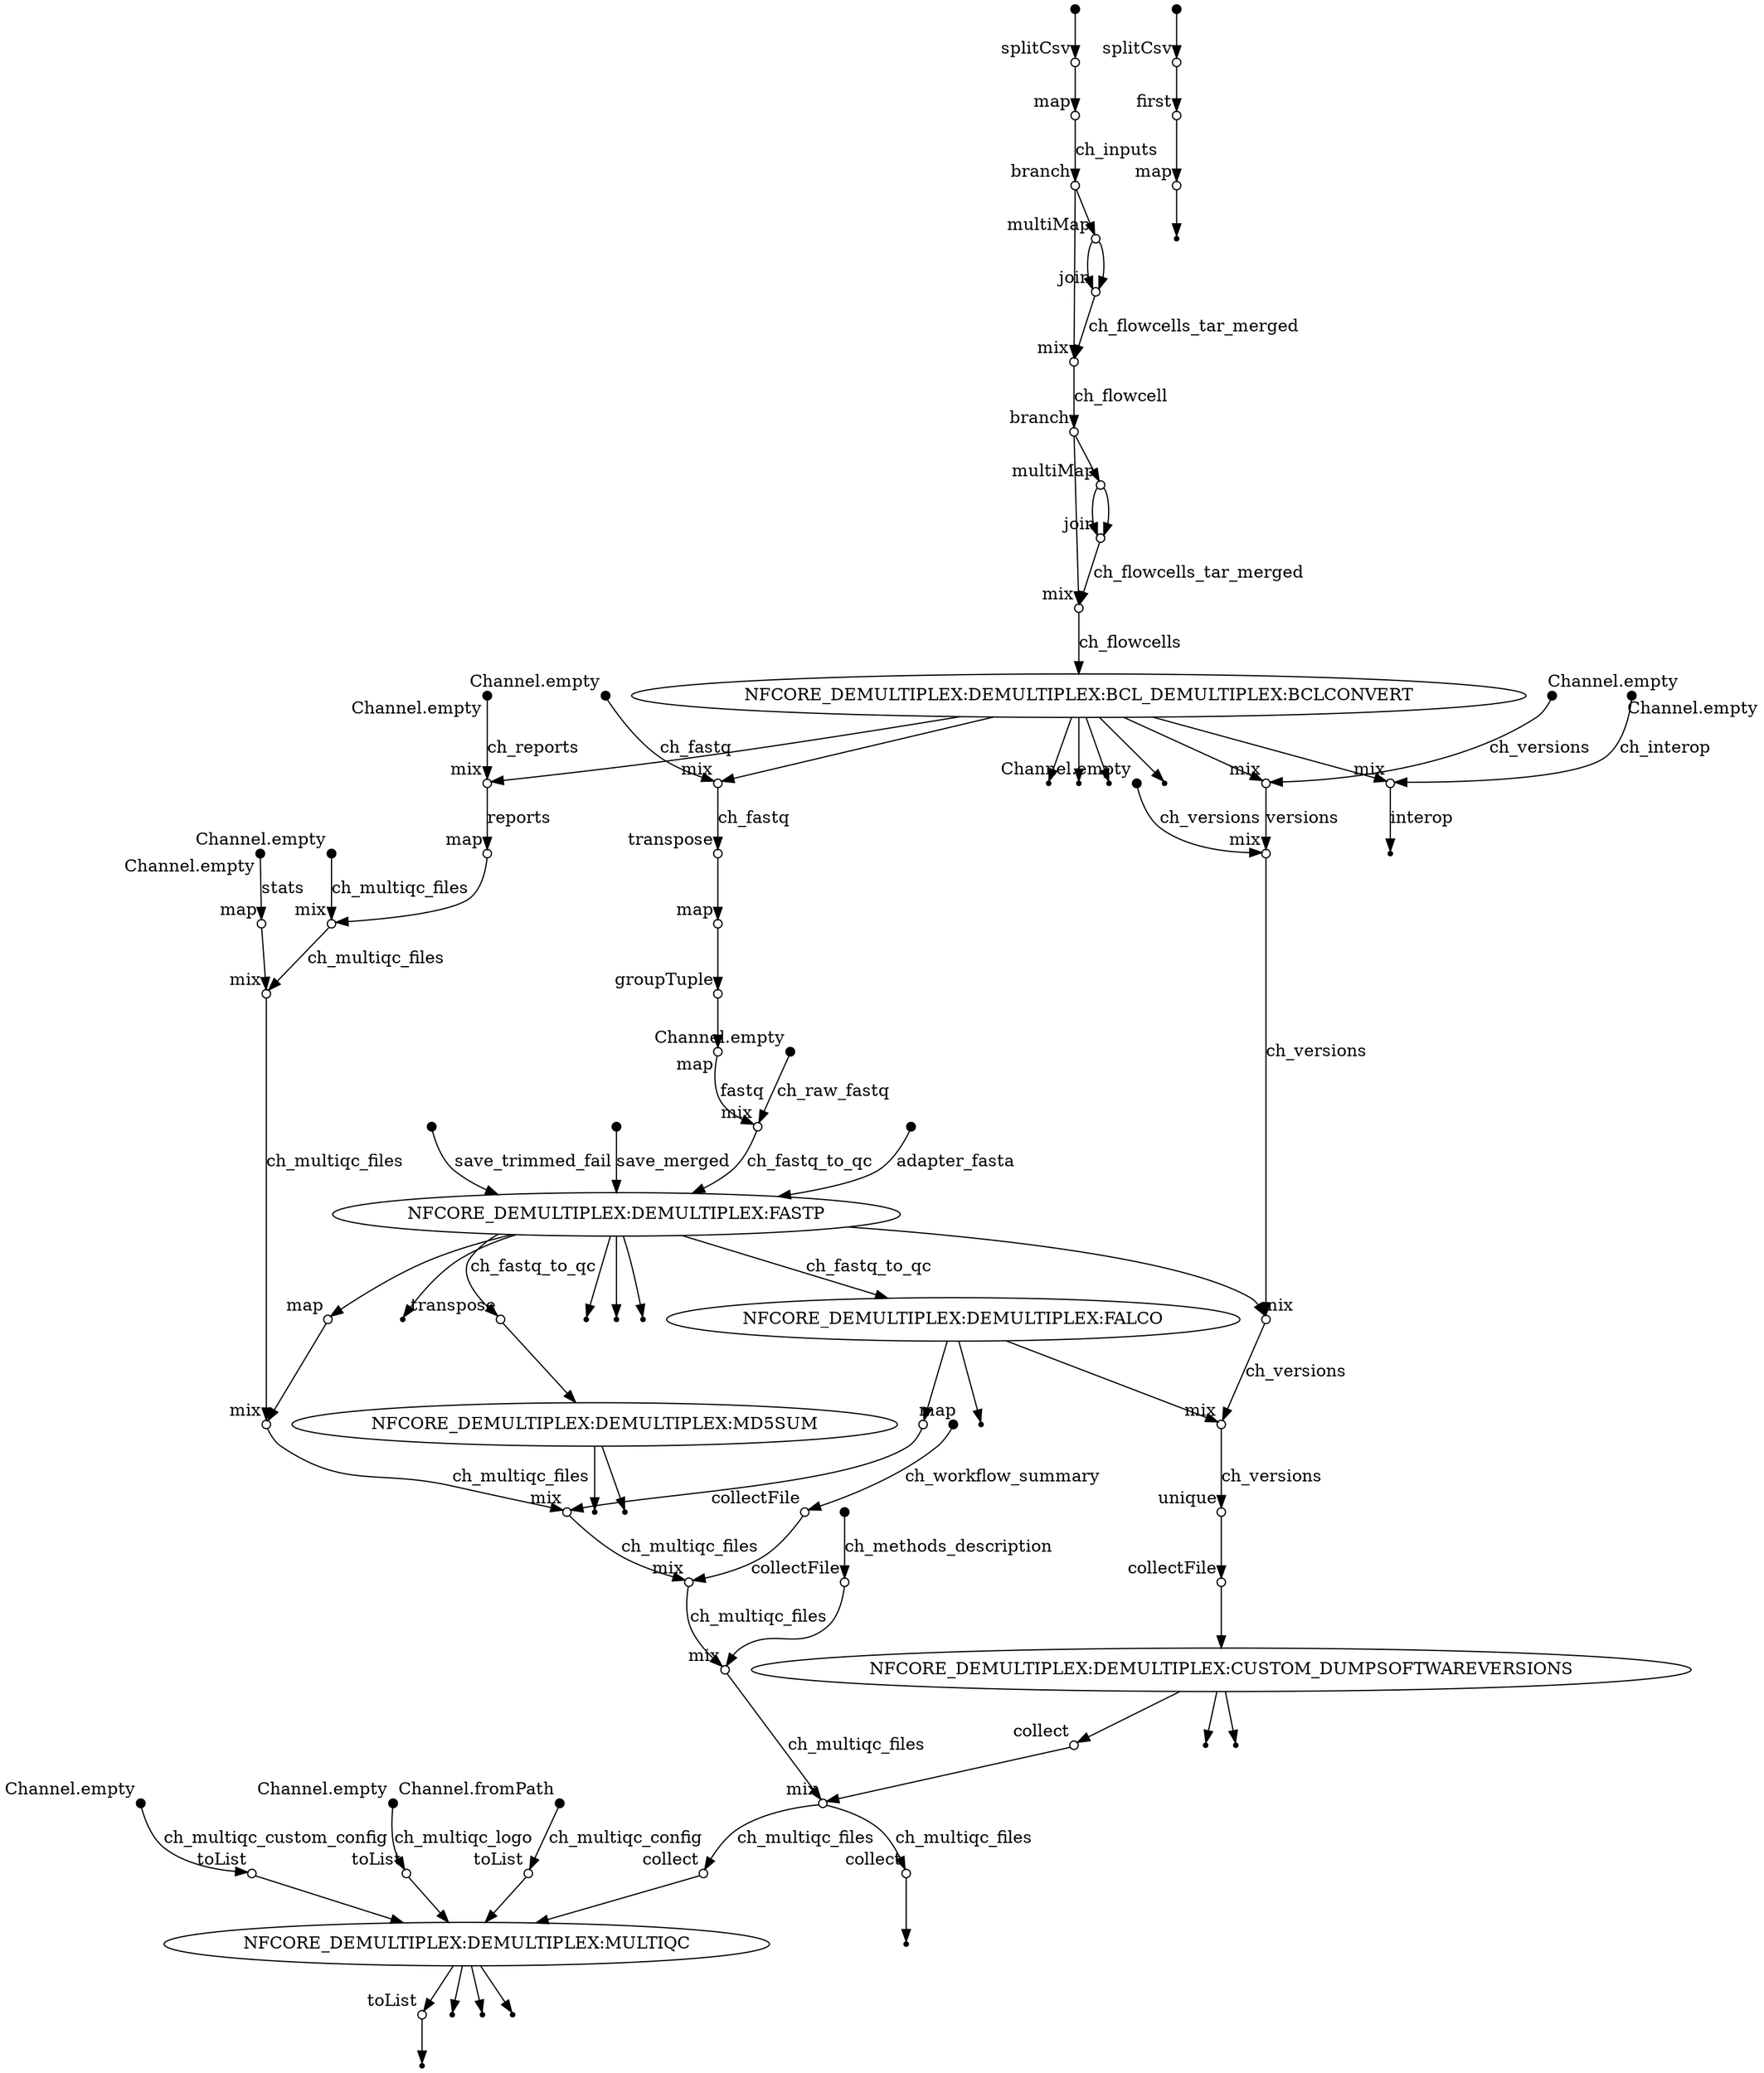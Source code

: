 digraph "demultiplex_dag" {
v0 [shape=point,label="",fixedsize=true,width=0.1,xlabel="Channel.fromPath"];
v83 [shape=circle,label="",fixedsize=true,width=0.1,xlabel="toList"];
v0 -> v83 [label="ch_multiqc_config"];

v1 [shape=point,label="",fixedsize=true,width=0.1,xlabel="Channel.empty"];
v84 [shape=circle,label="",fixedsize=true,width=0.1,xlabel="toList"];
v1 -> v84 [label="ch_multiqc_custom_config"];

v2 [shape=point,label="",fixedsize=true,width=0.1,xlabel="Channel.empty"];
v85 [shape=circle,label="",fixedsize=true,width=0.1,xlabel="toList"];
v2 -> v85 [label="ch_multiqc_logo"];

v3 [shape=point,label="",fixedsize=true,width=0.1,xlabel="Channel.empty"];
v46 [shape=circle,label="",fixedsize=true,width=0.1,xlabel="mix"];
v3 -> v46 [label="ch_versions"];

v4 [shape=point,label="",fixedsize=true,width=0.1,xlabel="Channel.empty"];
v43 [shape=circle,label="",fixedsize=true,width=0.1,xlabel="mix"];
v4 -> v43 [label="ch_multiqc_files"];

v5 [shape=point,label="",fixedsize=true,width=0.1];
v6 [shape=circle,label="",fixedsize=true,width=0.1,xlabel="splitCsv"];
v5 -> v6;

v6 [shape=circle,label="",fixedsize=true,width=0.1,xlabel="splitCsv"];
v7 [shape=circle,label="",fixedsize=true,width=0.1,xlabel="first"];
v6 -> v7;

v7 [shape=circle,label="",fixedsize=true,width=0.1,xlabel="first"];
v8 [shape=circle,label="",fixedsize=true,width=0.1,xlabel="map"];
v7 -> v8;

v8 [shape=circle,label="",fixedsize=true,width=0.1,xlabel="map"];
v9 [shape=point];
v8 -> v9;

v10 [shape=point,label="",fixedsize=true,width=0.1];
v11 [shape=circle,label="",fixedsize=true,width=0.1,xlabel="splitCsv"];
v10 -> v11;

v11 [shape=circle,label="",fixedsize=true,width=0.1,xlabel="splitCsv"];
v12 [shape=circle,label="",fixedsize=true,width=0.1,xlabel="map"];
v11 -> v12;

v12 [shape=circle,label="",fixedsize=true,width=0.1,xlabel="map"];
v13 [shape=circle,label="",fixedsize=true,width=0.1,xlabel="branch"];
v12 -> v13 [label="ch_inputs"];

v13 [shape=circle,label="",fixedsize=true,width=0.1,xlabel="branch"];
v16 [shape=circle,label="",fixedsize=true,width=0.1,xlabel="mix"];
v13 -> v16;

v13 [shape=circle,label="",fixedsize=true,width=0.1,xlabel="branch"];
v14 [shape=circle,label="",fixedsize=true,width=0.1,xlabel="multiMap"];
v13 -> v14;

v14 [shape=circle,label="",fixedsize=true,width=0.1,xlabel="multiMap"];
v15 [shape=circle,label="",fixedsize=true,width=0.1,xlabel="join"];
v14 -> v15;

v14 [shape=circle,label="",fixedsize=true,width=0.1,xlabel="multiMap"];
v15 [shape=circle,label="",fixedsize=true,width=0.1,xlabel="join"];
v14 -> v15;

v15 [shape=circle,label="",fixedsize=true,width=0.1,xlabel="join"];
v16 [shape=circle,label="",fixedsize=true,width=0.1,xlabel="mix"];
v15 -> v16 [label="ch_flowcells_tar_merged"];

v16 [shape=circle,label="",fixedsize=true,width=0.1,xlabel="mix"];
v23 [shape=circle,label="",fixedsize=true,width=0.1,xlabel="branch"];
v16 -> v23 [label="ch_flowcell"];

v17 [shape=point,label="",fixedsize=true,width=0.1,xlabel="Channel.empty"];
v41 [shape=circle,label="",fixedsize=true,width=0.1,xlabel="mix"];
v17 -> v41 [label="ch_raw_fastq"];

v18 [shape=point,label="",fixedsize=true,width=0.1,xlabel="Channel.empty"];
v36 [shape=circle,label="",fixedsize=true,width=0.1,xlabel="mix"];
v18 -> v36 [label="ch_versions"];

v19 [shape=point,label="",fixedsize=true,width=0.1,xlabel="Channel.empty"];
v32 [shape=circle,label="",fixedsize=true,width=0.1,xlabel="mix"];
v19 -> v32 [label="ch_fastq"];

v20 [shape=point,label="",fixedsize=true,width=0.1,xlabel="Channel.empty"];
v35 [shape=circle,label="",fixedsize=true,width=0.1,xlabel="mix"];
v20 -> v35 [label="ch_reports"];

v21 [shape=point,label="",fixedsize=true,width=0.1,xlabel="Channel.empty"];
v44 [shape=circle,label="",fixedsize=true,width=0.1,xlabel="map"];
v21 -> v44 [label="stats"];

v22 [shape=point,label="",fixedsize=true,width=0.1,xlabel="Channel.empty"];
v33 [shape=circle,label="",fixedsize=true,width=0.1,xlabel="mix"];
v22 -> v33 [label="ch_interop"];

v23 [shape=circle,label="",fixedsize=true,width=0.1,xlabel="branch"];
v26 [shape=circle,label="",fixedsize=true,width=0.1,xlabel="mix"];
v23 -> v26;

v23 [shape=circle,label="",fixedsize=true,width=0.1,xlabel="branch"];
v24 [shape=circle,label="",fixedsize=true,width=0.1,xlabel="multiMap"];
v23 -> v24;

v24 [shape=circle,label="",fixedsize=true,width=0.1,xlabel="multiMap"];
v25 [shape=circle,label="",fixedsize=true,width=0.1,xlabel="join"];
v24 -> v25;

v24 [shape=circle,label="",fixedsize=true,width=0.1,xlabel="multiMap"];
v25 [shape=circle,label="",fixedsize=true,width=0.1,xlabel="join"];
v24 -> v25;

v25 [shape=circle,label="",fixedsize=true,width=0.1,xlabel="join"];
v26 [shape=circle,label="",fixedsize=true,width=0.1,xlabel="mix"];
v25 -> v26 [label="ch_flowcells_tar_merged"];

v26 [shape=circle,label="",fixedsize=true,width=0.1,xlabel="mix"];
v27 [label="NFCORE_DEMULTIPLEX:DEMULTIPLEX:BCL_DEMULTIPLEX:BCLCONVERT"];
v26 -> v27 [label="ch_flowcells"];

v27 [label="NFCORE_DEMULTIPLEX:DEMULTIPLEX:BCL_DEMULTIPLEX:BCLCONVERT"];
v32 [shape=circle,label="",fixedsize=true,width=0.1,xlabel="mix"];
v27 -> v32;

v27 [label="NFCORE_DEMULTIPLEX:DEMULTIPLEX:BCL_DEMULTIPLEX:BCLCONVERT"];
v31 [shape=point];
v27 -> v31;

v27 [label="NFCORE_DEMULTIPLEX:DEMULTIPLEX:BCL_DEMULTIPLEX:BCLCONVERT"];
v30 [shape=point];
v27 -> v30;

v27 [label="NFCORE_DEMULTIPLEX:DEMULTIPLEX:BCL_DEMULTIPLEX:BCLCONVERT"];
v29 [shape=point];
v27 -> v29;

v27 [label="NFCORE_DEMULTIPLEX:DEMULTIPLEX:BCL_DEMULTIPLEX:BCLCONVERT"];
v35 [shape=circle,label="",fixedsize=true,width=0.1,xlabel="mix"];
v27 -> v35;

v27 [label="NFCORE_DEMULTIPLEX:DEMULTIPLEX:BCL_DEMULTIPLEX:BCLCONVERT"];
v28 [shape=point];
v27 -> v28;

v27 [label="NFCORE_DEMULTIPLEX:DEMULTIPLEX:BCL_DEMULTIPLEX:BCLCONVERT"];
v33 [shape=circle,label="",fixedsize=true,width=0.1,xlabel="mix"];
v27 -> v33;

v27 [label="NFCORE_DEMULTIPLEX:DEMULTIPLEX:BCL_DEMULTIPLEX:BCLCONVERT"];
v36 [shape=circle,label="",fixedsize=true,width=0.1,xlabel="mix"];
v27 -> v36;

v32 [shape=circle,label="",fixedsize=true,width=0.1,xlabel="mix"];
v37 [shape=circle,label="",fixedsize=true,width=0.1,xlabel="transpose"];
v32 -> v37 [label="ch_fastq"];

v33 [shape=circle,label="",fixedsize=true,width=0.1,xlabel="mix"];
v34 [shape=point];
v33 -> v34 [label="interop"];

v35 [shape=circle,label="",fixedsize=true,width=0.1,xlabel="mix"];
v42 [shape=circle,label="",fixedsize=true,width=0.1,xlabel="map"];
v35 -> v42 [label="reports"];

v36 [shape=circle,label="",fixedsize=true,width=0.1,xlabel="mix"];
v46 [shape=circle,label="",fixedsize=true,width=0.1,xlabel="mix"];
v36 -> v46 [label="versions"];

v37 [shape=circle,label="",fixedsize=true,width=0.1,xlabel="transpose"];
v38 [shape=circle,label="",fixedsize=true,width=0.1,xlabel="map"];
v37 -> v38;

v38 [shape=circle,label="",fixedsize=true,width=0.1,xlabel="map"];
v39 [shape=circle,label="",fixedsize=true,width=0.1,xlabel="groupTuple"];
v38 -> v39;

v39 [shape=circle,label="",fixedsize=true,width=0.1,xlabel="groupTuple"];
v40 [shape=circle,label="",fixedsize=true,width=0.1,xlabel="map"];
v39 -> v40;

v40 [shape=circle,label="",fixedsize=true,width=0.1,xlabel="map"];
v41 [shape=circle,label="",fixedsize=true,width=0.1,xlabel="mix"];
v40 -> v41 [label="fastq"];

v41 [shape=circle,label="",fixedsize=true,width=0.1,xlabel="mix"];
v50 [label="NFCORE_DEMULTIPLEX:DEMULTIPLEX:FASTP"];
v41 -> v50 [label="ch_fastq_to_qc"];

v42 [shape=circle,label="",fixedsize=true,width=0.1,xlabel="map"];
v43 [shape=circle,label="",fixedsize=true,width=0.1,xlabel="mix"];
v42 -> v43;

v43 [shape=circle,label="",fixedsize=true,width=0.1,xlabel="mix"];
v45 [shape=circle,label="",fixedsize=true,width=0.1,xlabel="mix"];
v43 -> v45 [label="ch_multiqc_files"];

v44 [shape=circle,label="",fixedsize=true,width=0.1,xlabel="map"];
v45 [shape=circle,label="",fixedsize=true,width=0.1,xlabel="mix"];
v44 -> v45;

v45 [shape=circle,label="",fixedsize=true,width=0.1,xlabel="mix"];
v56 [shape=circle,label="",fixedsize=true,width=0.1,xlabel="mix"];
v45 -> v56 [label="ch_multiqc_files"];

v46 [shape=circle,label="",fixedsize=true,width=0.1,xlabel="mix"];
v57 [shape=circle,label="",fixedsize=true,width=0.1,xlabel="mix"];
v46 -> v57 [label="ch_versions"];

v47 [shape=point,label="",fixedsize=true,width=0.1];
v50 [label="NFCORE_DEMULTIPLEX:DEMULTIPLEX:FASTP"];
v47 -> v50 [label="adapter_fasta"];

v48 [shape=point,label="",fixedsize=true,width=0.1];
v50 [label="NFCORE_DEMULTIPLEX:DEMULTIPLEX:FASTP"];
v48 -> v50 [label="save_trimmed_fail"];

v49 [shape=point,label="",fixedsize=true,width=0.1];
v50 [label="NFCORE_DEMULTIPLEX:DEMULTIPLEX:FASTP"];
v49 -> v50 [label="save_merged"];

v50 [label="NFCORE_DEMULTIPLEX:DEMULTIPLEX:FASTP"];
v58 [label="NFCORE_DEMULTIPLEX:DEMULTIPLEX:FALCO"];
v50 -> v58 [label="ch_fastq_to_qc"];

v50 [label="NFCORE_DEMULTIPLEX:DEMULTIPLEX:FASTP"];
v55 [shape=circle,label="",fixedsize=true,width=0.1,xlabel="map"];
v50 -> v55;

v50 [label="NFCORE_DEMULTIPLEX:DEMULTIPLEX:FASTP"];
v54 [shape=point];
v50 -> v54;

v50 [label="NFCORE_DEMULTIPLEX:DEMULTIPLEX:FASTP"];
v53 [shape=point];
v50 -> v53;

v50 [label="NFCORE_DEMULTIPLEX:DEMULTIPLEX:FASTP"];
v57 [shape=circle,label="",fixedsize=true,width=0.1,xlabel="mix"];
v50 -> v57;

v50 [label="NFCORE_DEMULTIPLEX:DEMULTIPLEX:FASTP"];
v52 [shape=point];
v50 -> v52;

v50 [label="NFCORE_DEMULTIPLEX:DEMULTIPLEX:FASTP"];
v51 [shape=point];
v50 -> v51;

v55 [shape=circle,label="",fixedsize=true,width=0.1,xlabel="map"];
v56 [shape=circle,label="",fixedsize=true,width=0.1,xlabel="mix"];
v55 -> v56;

v56 [shape=circle,label="",fixedsize=true,width=0.1,xlabel="mix"];
v61 [shape=circle,label="",fixedsize=true,width=0.1,xlabel="mix"];
v56 -> v61 [label="ch_multiqc_files"];

v57 [shape=circle,label="",fixedsize=true,width=0.1,xlabel="mix"];
v62 [shape=circle,label="",fixedsize=true,width=0.1,xlabel="mix"];
v57 -> v62 [label="ch_versions"];

v58 [label="NFCORE_DEMULTIPLEX:DEMULTIPLEX:FALCO"];
v59 [shape=point];
v58 -> v59;

v58 [label="NFCORE_DEMULTIPLEX:DEMULTIPLEX:FALCO"];
v60 [shape=circle,label="",fixedsize=true,width=0.1,xlabel="map"];
v58 -> v60;

v58 [label="NFCORE_DEMULTIPLEX:DEMULTIPLEX:FALCO"];
v62 [shape=circle,label="",fixedsize=true,width=0.1,xlabel="mix"];
v58 -> v62;

v60 [shape=circle,label="",fixedsize=true,width=0.1,xlabel="map"];
v61 [shape=circle,label="",fixedsize=true,width=0.1,xlabel="mix"];
v60 -> v61;

v61 [shape=circle,label="",fixedsize=true,width=0.1,xlabel="mix"];
v74 [shape=circle,label="",fixedsize=true,width=0.1,xlabel="mix"];
v61 -> v74 [label="ch_multiqc_files"];

v62 [shape=circle,label="",fixedsize=true,width=0.1,xlabel="mix"];
v67 [shape=circle,label="",fixedsize=true,width=0.1,xlabel="unique"];
v62 -> v67 [label="ch_versions"];

v50 [label="NFCORE_DEMULTIPLEX:DEMULTIPLEX:FASTP"];
v63 [shape=circle,label="",fixedsize=true,width=0.1,xlabel="transpose"];
v50 -> v63 [label="ch_fastq_to_qc"];

v63 [shape=circle,label="",fixedsize=true,width=0.1,xlabel="transpose"];
v64 [label="NFCORE_DEMULTIPLEX:DEMULTIPLEX:MD5SUM"];
v63 -> v64;

v64 [label="NFCORE_DEMULTIPLEX:DEMULTIPLEX:MD5SUM"];
v66 [shape=point];
v64 -> v66;

v64 [label="NFCORE_DEMULTIPLEX:DEMULTIPLEX:MD5SUM"];
v65 [shape=point];
v64 -> v65;

v67 [shape=circle,label="",fixedsize=true,width=0.1,xlabel="unique"];
v68 [shape=circle,label="",fixedsize=true,width=0.1,xlabel="collectFile"];
v67 -> v68;

v68 [shape=circle,label="",fixedsize=true,width=0.1,xlabel="collectFile"];
v69 [label="NFCORE_DEMULTIPLEX:DEMULTIPLEX:CUSTOM_DUMPSOFTWAREVERSIONS"];
v68 -> v69;

v69 [label="NFCORE_DEMULTIPLEX:DEMULTIPLEX:CUSTOM_DUMPSOFTWAREVERSIONS"];
v71 [shape=point];
v69 -> v71;

v69 [label="NFCORE_DEMULTIPLEX:DEMULTIPLEX:CUSTOM_DUMPSOFTWAREVERSIONS"];
v78 [shape=circle,label="",fixedsize=true,width=0.1,xlabel="collect"];
v69 -> v78;

v69 [label="NFCORE_DEMULTIPLEX:DEMULTIPLEX:CUSTOM_DUMPSOFTWAREVERSIONS"];
v70 [shape=point];
v69 -> v70;

v72 [shape=point,label="",fixedsize=true,width=0.1];
v73 [shape=circle,label="",fixedsize=true,width=0.1,xlabel="collectFile"];
v72 -> v73 [label="ch_workflow_summary"];

v73 [shape=circle,label="",fixedsize=true,width=0.1,xlabel="collectFile"];
v74 [shape=circle,label="",fixedsize=true,width=0.1,xlabel="mix"];
v73 -> v74;

v74 [shape=circle,label="",fixedsize=true,width=0.1,xlabel="mix"];
v77 [shape=circle,label="",fixedsize=true,width=0.1,xlabel="mix"];
v74 -> v77 [label="ch_multiqc_files"];

v75 [shape=point,label="",fixedsize=true,width=0.1];
v76 [shape=circle,label="",fixedsize=true,width=0.1,xlabel="collectFile"];
v75 -> v76 [label="ch_methods_description"];

v76 [shape=circle,label="",fixedsize=true,width=0.1,xlabel="collectFile"];
v77 [shape=circle,label="",fixedsize=true,width=0.1,xlabel="mix"];
v76 -> v77;

v77 [shape=circle,label="",fixedsize=true,width=0.1,xlabel="mix"];
v79 [shape=circle,label="",fixedsize=true,width=0.1,xlabel="mix"];
v77 -> v79 [label="ch_multiqc_files"];

v78 [shape=circle,label="",fixedsize=true,width=0.1,xlabel="collect"];
v79 [shape=circle,label="",fixedsize=true,width=0.1,xlabel="mix"];
v78 -> v79;

v79 [shape=circle,label="",fixedsize=true,width=0.1,xlabel="mix"];
v80 [shape=circle,label="",fixedsize=true,width=0.1,xlabel="collect"];
v79 -> v80 [label="ch_multiqc_files"];

v80 [shape=circle,label="",fixedsize=true,width=0.1,xlabel="collect"];
v81 [shape=point];
v80 -> v81;

v79 [shape=circle,label="",fixedsize=true,width=0.1,xlabel="mix"];
v82 [shape=circle,label="",fixedsize=true,width=0.1,xlabel="collect"];
v79 -> v82 [label="ch_multiqc_files"];

v82 [shape=circle,label="",fixedsize=true,width=0.1,xlabel="collect"];
v86 [label="NFCORE_DEMULTIPLEX:DEMULTIPLEX:MULTIQC"];
v82 -> v86;

v83 [shape=circle,label="",fixedsize=true,width=0.1,xlabel="toList"];
v86 [label="NFCORE_DEMULTIPLEX:DEMULTIPLEX:MULTIQC"];
v83 -> v86;

v84 [shape=circle,label="",fixedsize=true,width=0.1,xlabel="toList"];
v86 [label="NFCORE_DEMULTIPLEX:DEMULTIPLEX:MULTIQC"];
v84 -> v86;

v85 [shape=circle,label="",fixedsize=true,width=0.1,xlabel="toList"];
v86 [label="NFCORE_DEMULTIPLEX:DEMULTIPLEX:MULTIQC"];
v85 -> v86;

v86 [label="NFCORE_DEMULTIPLEX:DEMULTIPLEX:MULTIQC"];
v90 [shape=circle,label="",fixedsize=true,width=0.1,xlabel="toList"];
v86 -> v90;

v86 [label="NFCORE_DEMULTIPLEX:DEMULTIPLEX:MULTIQC"];
v89 [shape=point];
v86 -> v89;

v86 [label="NFCORE_DEMULTIPLEX:DEMULTIPLEX:MULTIQC"];
v88 [shape=point];
v86 -> v88;

v86 [label="NFCORE_DEMULTIPLEX:DEMULTIPLEX:MULTIQC"];
v87 [shape=point];
v86 -> v87;

v90 [shape=circle,label="",fixedsize=true,width=0.1,xlabel="toList"];
v91 [shape=point];
v90 -> v91;

}
